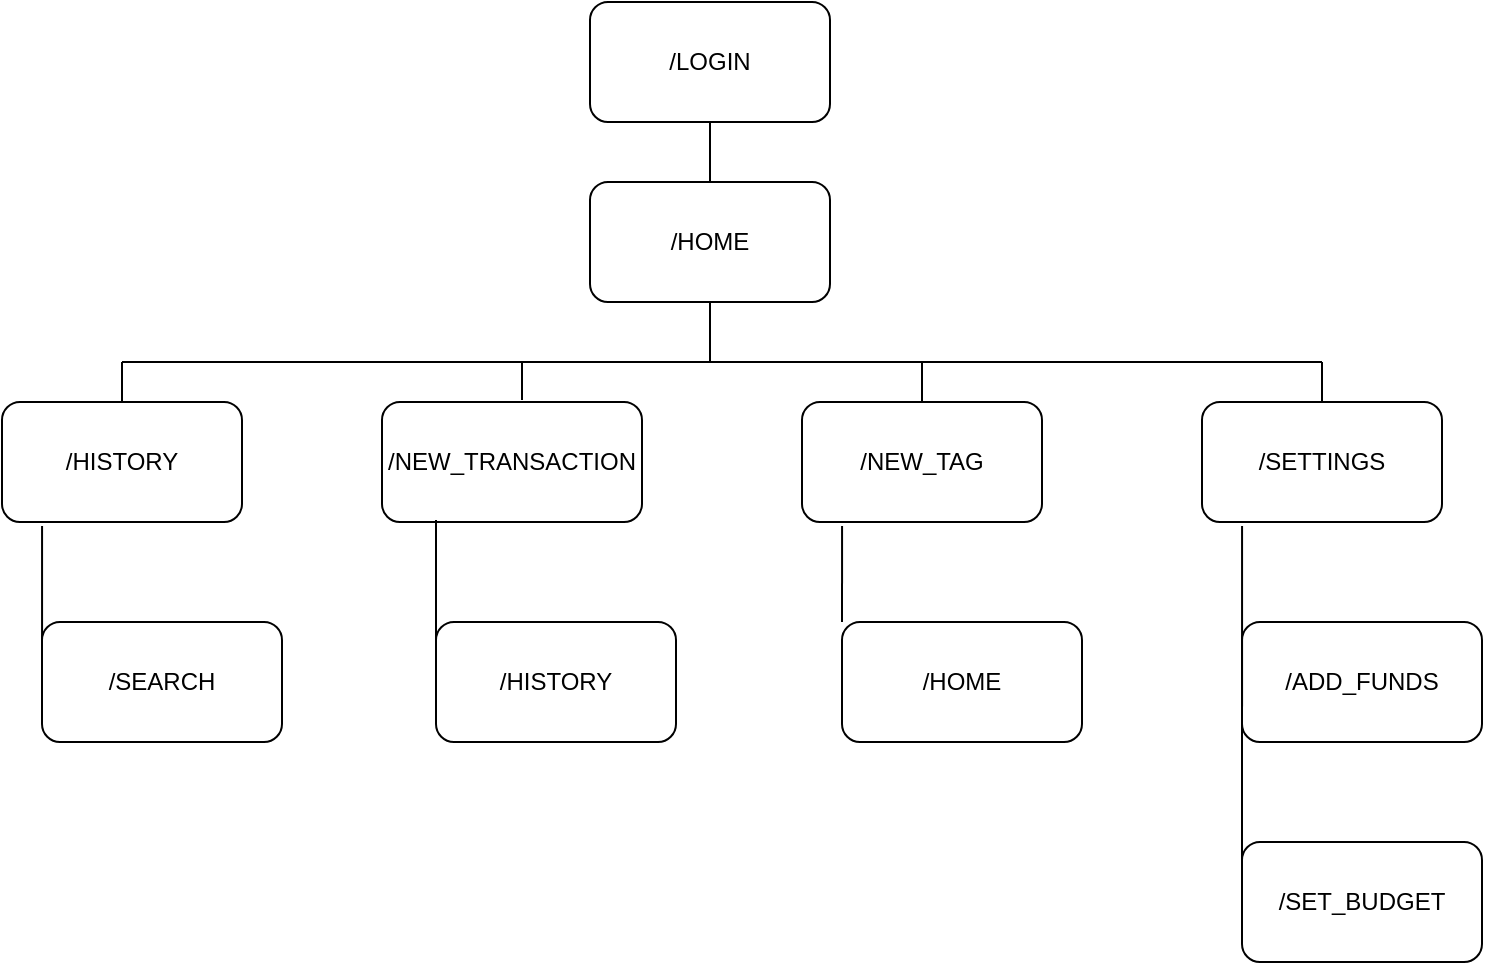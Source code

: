 <mxfile version="13.10.4" type="device"><diagram id="uVDXtLsCNKp94oYy6ukL" name="Page-1"><mxGraphModel dx="946" dy="556" grid="1" gridSize="10" guides="1" tooltips="1" connect="1" arrows="1" fold="1" page="1" pageScale="1" pageWidth="827" pageHeight="1169" math="0" shadow="0"><root><mxCell id="0"/><mxCell id="1" parent="0"/><mxCell id="ABtocbyq3WG4tM52XELv-1" value="/LOGIN" style="rounded=1;whiteSpace=wrap;html=1;" vertex="1" parent="1"><mxGeometry x="354" y="40" width="120" height="60" as="geometry"/></mxCell><mxCell id="ABtocbyq3WG4tM52XELv-2" value="/HOME" style="rounded=1;whiteSpace=wrap;html=1;" vertex="1" parent="1"><mxGeometry x="354" y="130" width="120" height="60" as="geometry"/></mxCell><mxCell id="ABtocbyq3WG4tM52XELv-3" value="/HISTORY" style="rounded=1;whiteSpace=wrap;html=1;" vertex="1" parent="1"><mxGeometry x="60" y="240" width="120" height="60" as="geometry"/></mxCell><mxCell id="ABtocbyq3WG4tM52XELv-4" value="/NEW_TRANSACTION" style="rounded=1;whiteSpace=wrap;html=1;" vertex="1" parent="1"><mxGeometry x="250" y="240" width="130" height="60" as="geometry"/></mxCell><mxCell id="ABtocbyq3WG4tM52XELv-5" value="/NEW_TAG" style="rounded=1;whiteSpace=wrap;html=1;" vertex="1" parent="1"><mxGeometry x="460" y="240" width="120" height="60" as="geometry"/></mxCell><mxCell id="ABtocbyq3WG4tM52XELv-6" value="/SETTINGS" style="rounded=1;whiteSpace=wrap;html=1;" vertex="1" parent="1"><mxGeometry x="660" y="240" width="120" height="60" as="geometry"/></mxCell><mxCell id="ABtocbyq3WG4tM52XELv-7" value="" style="endArrow=none;html=1;entryX=0.5;entryY=1;entryDx=0;entryDy=0;exitX=0.5;exitY=0;exitDx=0;exitDy=0;" edge="1" parent="1" source="ABtocbyq3WG4tM52XELv-2" target="ABtocbyq3WG4tM52XELv-1"><mxGeometry width="50" height="50" relative="1" as="geometry"><mxPoint x="390" y="310" as="sourcePoint"/><mxPoint x="440" y="260" as="targetPoint"/></mxGeometry></mxCell><mxCell id="ABtocbyq3WG4tM52XELv-8" value="" style="endArrow=none;html=1;" edge="1" parent="1"><mxGeometry width="50" height="50" relative="1" as="geometry"><mxPoint x="720" y="220" as="sourcePoint"/><mxPoint x="120" y="220" as="targetPoint"/></mxGeometry></mxCell><mxCell id="ABtocbyq3WG4tM52XELv-9" value="" style="endArrow=none;html=1;entryX=0.5;entryY=1;entryDx=0;entryDy=0;" edge="1" parent="1" target="ABtocbyq3WG4tM52XELv-2"><mxGeometry width="50" height="50" relative="1" as="geometry"><mxPoint x="414" y="220" as="sourcePoint"/><mxPoint x="440" y="260" as="targetPoint"/></mxGeometry></mxCell><mxCell id="ABtocbyq3WG4tM52XELv-10" value="" style="endArrow=none;html=1;entryX=0.5;entryY=0;entryDx=0;entryDy=0;" edge="1" parent="1" target="ABtocbyq3WG4tM52XELv-3"><mxGeometry width="50" height="50" relative="1" as="geometry"><mxPoint x="120" y="220" as="sourcePoint"/><mxPoint x="440" y="260" as="targetPoint"/></mxGeometry></mxCell><mxCell id="ABtocbyq3WG4tM52XELv-11" value="" style="endArrow=none;html=1;" edge="1" parent="1"><mxGeometry width="50" height="50" relative="1" as="geometry"><mxPoint x="320" y="239" as="sourcePoint"/><mxPoint x="320" y="220" as="targetPoint"/></mxGeometry></mxCell><mxCell id="ABtocbyq3WG4tM52XELv-12" value="" style="endArrow=none;html=1;exitX=0.5;exitY=0;exitDx=0;exitDy=0;" edge="1" parent="1" source="ABtocbyq3WG4tM52XELv-6"><mxGeometry width="50" height="50" relative="1" as="geometry"><mxPoint x="720" y="230" as="sourcePoint"/><mxPoint x="720" y="220" as="targetPoint"/></mxGeometry></mxCell><mxCell id="ABtocbyq3WG4tM52XELv-13" value="" style="endArrow=none;html=1;exitX=0.5;exitY=0;exitDx=0;exitDy=0;" edge="1" parent="1" source="ABtocbyq3WG4tM52XELv-5"><mxGeometry width="50" height="50" relative="1" as="geometry"><mxPoint x="390" y="310" as="sourcePoint"/><mxPoint x="520" y="220" as="targetPoint"/></mxGeometry></mxCell><mxCell id="ABtocbyq3WG4tM52XELv-14" value="" style="endArrow=none;html=1;exitX=0.167;exitY=1.033;exitDx=0;exitDy=0;exitPerimeter=0;entryX=0;entryY=0.75;entryDx=0;entryDy=0;" edge="1" parent="1" source="ABtocbyq3WG4tM52XELv-3" target="ABtocbyq3WG4tM52XELv-15"><mxGeometry width="50" height="50" relative="1" as="geometry"><mxPoint x="390" y="310" as="sourcePoint"/><mxPoint x="80" y="510" as="targetPoint"/></mxGeometry></mxCell><mxCell id="ABtocbyq3WG4tM52XELv-15" value="/SEARCH" style="rounded=1;whiteSpace=wrap;html=1;" vertex="1" parent="1"><mxGeometry x="80" y="350" width="120" height="60" as="geometry"/></mxCell><mxCell id="ABtocbyq3WG4tM52XELv-17" value="" style="endArrow=none;html=1;" edge="1" parent="1"><mxGeometry width="50" height="50" relative="1" as="geometry"><mxPoint x="277" y="299" as="sourcePoint"/><mxPoint x="277" y="360" as="targetPoint"/></mxGeometry></mxCell><mxCell id="ABtocbyq3WG4tM52XELv-18" value="/HISTORY" style="rounded=1;whiteSpace=wrap;html=1;" vertex="1" parent="1"><mxGeometry x="277" y="350" width="120" height="60" as="geometry"/></mxCell><mxCell id="ABtocbyq3WG4tM52XELv-19" value="/HOME" style="rounded=1;whiteSpace=wrap;html=1;" vertex="1" parent="1"><mxGeometry x="480" y="350" width="120" height="60" as="geometry"/></mxCell><mxCell id="ABtocbyq3WG4tM52XELv-20" value="" style="endArrow=none;html=1;entryX=0.167;entryY=1.033;entryDx=0;entryDy=0;entryPerimeter=0;exitX=0;exitY=0;exitDx=0;exitDy=0;" edge="1" parent="1" source="ABtocbyq3WG4tM52XELv-19" target="ABtocbyq3WG4tM52XELv-5"><mxGeometry width="50" height="50" relative="1" as="geometry"><mxPoint x="400" y="310" as="sourcePoint"/><mxPoint x="450" y="260" as="targetPoint"/></mxGeometry></mxCell><mxCell id="ABtocbyq3WG4tM52XELv-21" value="/SET_BUDGET" style="rounded=1;whiteSpace=wrap;html=1;" vertex="1" parent="1"><mxGeometry x="680" y="460" width="120" height="60" as="geometry"/></mxCell><mxCell id="ABtocbyq3WG4tM52XELv-22" value="/ADD_FUNDS" style="rounded=1;whiteSpace=wrap;html=1;" vertex="1" parent="1"><mxGeometry x="680" y="350" width="120" height="60" as="geometry"/></mxCell><mxCell id="ABtocbyq3WG4tM52XELv-23" value="" style="endArrow=none;html=1;entryX=0.167;entryY=1.033;entryDx=0;entryDy=0;entryPerimeter=0;exitX=0;exitY=0.25;exitDx=0;exitDy=0;" edge="1" parent="1" source="ABtocbyq3WG4tM52XELv-21" target="ABtocbyq3WG4tM52XELv-6"><mxGeometry width="50" height="50" relative="1" as="geometry"><mxPoint x="400" y="310" as="sourcePoint"/><mxPoint x="450" y="260" as="targetPoint"/></mxGeometry></mxCell></root></mxGraphModel></diagram></mxfile>